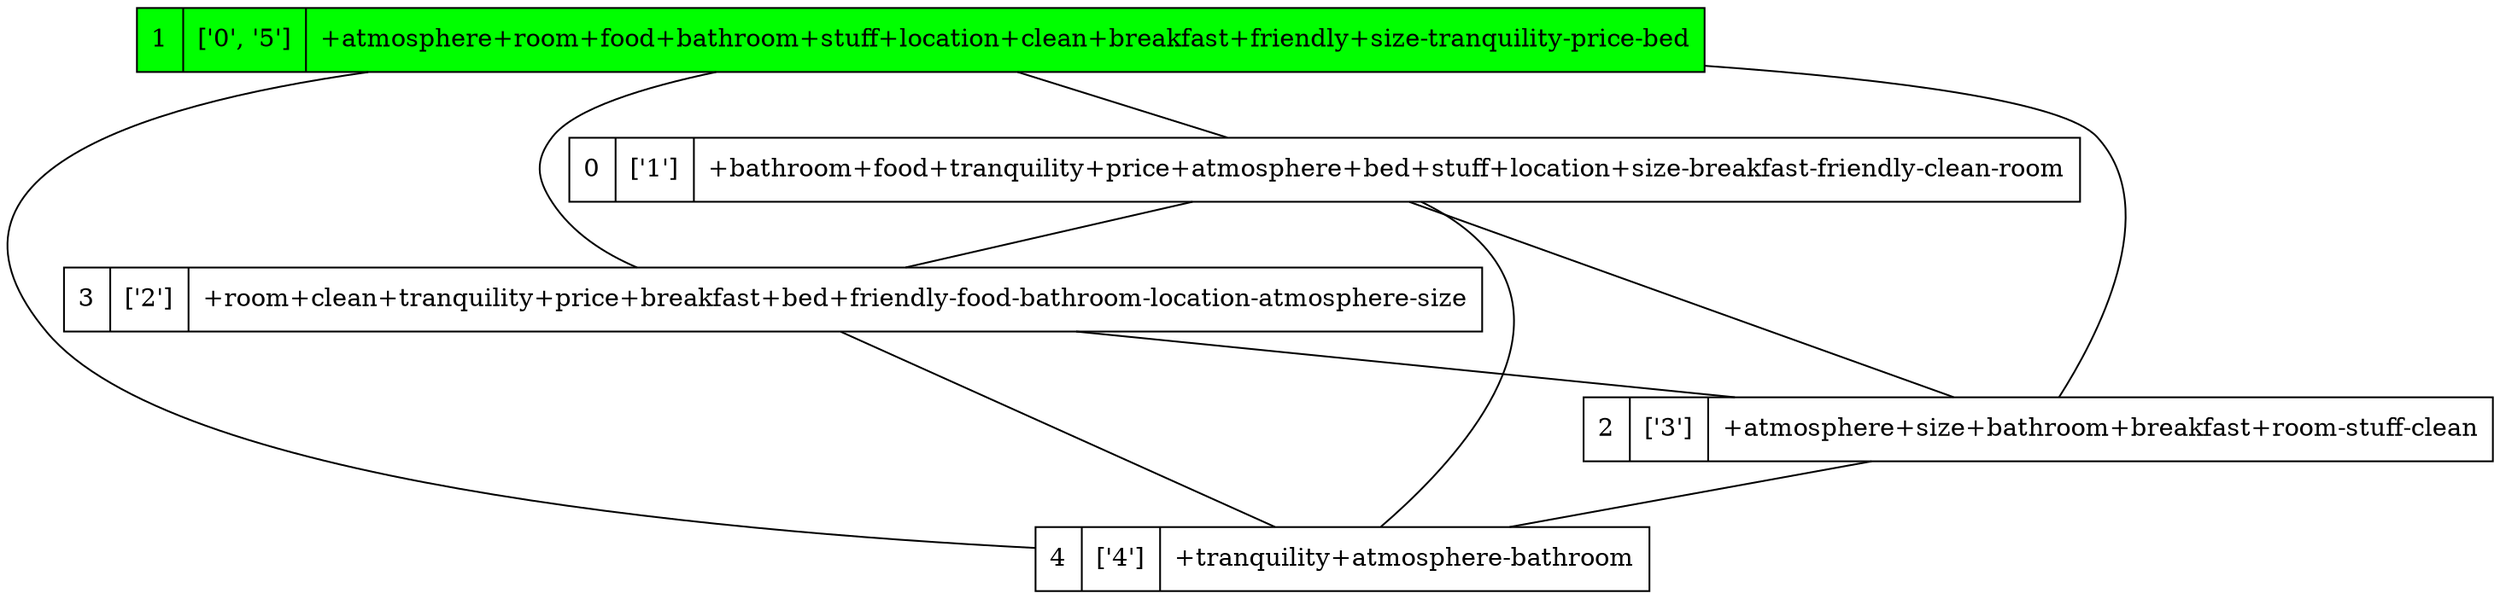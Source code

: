 strict digraph G {
1 [shape=record, label="1 | ['0', '5'] | +atmosphere+room+food+bathroom+stuff+location+clean+breakfast+friendly+size-tranquility-price-bed", style=filled, fillcolor=green];
0 [shape=record, label="0 | ['1'] | +bathroom+food+tranquility+price+atmosphere+bed+stuff+location+size-breakfast-friendly-clean-room"];
3 [shape=record, label="3 | ['2'] | +room+clean+tranquility+price+breakfast+bed+friendly-food-bathroom-location-atmosphere-size"];
2 [shape=record, label="2 | ['3'] | +atmosphere+size+bathroom+breakfast+room-stuff-clean"];
4 [shape=record, label="4 | ['4'] | +tranquility+atmosphere-bathroom"];
1 -> 0  [dir=none];
1 -> 3  [dir=none];
1 -> 2  [dir=none];
1 -> 4  [dir=none];
0 -> 3  [dir=none];
0 -> 2  [dir=none];
0 -> 4  [dir=none];
3 -> 2  [dir=none];
3 -> 4  [dir=none];
2 -> 4  [dir=none];
}

